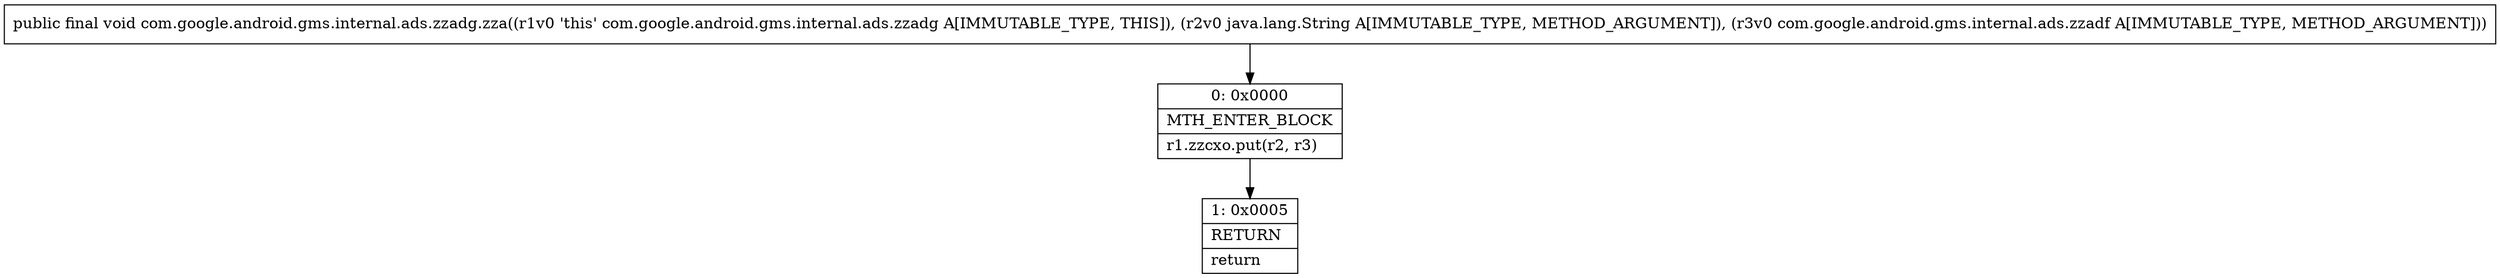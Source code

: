 digraph "CFG forcom.google.android.gms.internal.ads.zzadg.zza(Ljava\/lang\/String;Lcom\/google\/android\/gms\/internal\/ads\/zzadf;)V" {
Node_0 [shape=record,label="{0\:\ 0x0000|MTH_ENTER_BLOCK\l|r1.zzcxo.put(r2, r3)\l}"];
Node_1 [shape=record,label="{1\:\ 0x0005|RETURN\l|return\l}"];
MethodNode[shape=record,label="{public final void com.google.android.gms.internal.ads.zzadg.zza((r1v0 'this' com.google.android.gms.internal.ads.zzadg A[IMMUTABLE_TYPE, THIS]), (r2v0 java.lang.String A[IMMUTABLE_TYPE, METHOD_ARGUMENT]), (r3v0 com.google.android.gms.internal.ads.zzadf A[IMMUTABLE_TYPE, METHOD_ARGUMENT])) }"];
MethodNode -> Node_0;
Node_0 -> Node_1;
}

